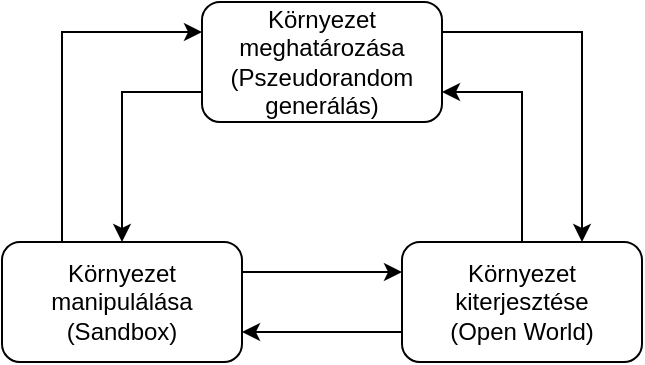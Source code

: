 <mxfile version="24.7.8">
  <diagram name="Page-1" id="LMdi5cEbA6-JFnNUmCrz">
    <mxGraphModel dx="819" dy="483" grid="1" gridSize="10" guides="1" tooltips="1" connect="1" arrows="1" fold="1" page="1" pageScale="1" pageWidth="850" pageHeight="1100" math="0" shadow="0">
      <root>
        <mxCell id="0" />
        <mxCell id="1" parent="0" />
        <mxCell id="LPqRybfHKYkECLfE41IW-5" style="edgeStyle=orthogonalEdgeStyle;rounded=0;orthogonalLoop=1;jettySize=auto;html=1;exitX=1;exitY=0.25;exitDx=0;exitDy=0;entryX=0;entryY=0.25;entryDx=0;entryDy=0;" edge="1" parent="1" source="LPqRybfHKYkECLfE41IW-1" target="LPqRybfHKYkECLfE41IW-3">
          <mxGeometry relative="1" as="geometry" />
        </mxCell>
        <mxCell id="LPqRybfHKYkECLfE41IW-9" style="edgeStyle=orthogonalEdgeStyle;rounded=0;orthogonalLoop=1;jettySize=auto;html=1;exitX=0.25;exitY=0;exitDx=0;exitDy=0;entryX=0;entryY=0.25;entryDx=0;entryDy=0;" edge="1" parent="1" source="LPqRybfHKYkECLfE41IW-1" target="LPqRybfHKYkECLfE41IW-2">
          <mxGeometry relative="1" as="geometry" />
        </mxCell>
        <mxCell id="LPqRybfHKYkECLfE41IW-1" value="Környezet manipulálása&lt;div&gt;(Sandbox)&lt;/div&gt;" style="rounded=1;whiteSpace=wrap;html=1;" vertex="1" parent="1">
          <mxGeometry x="260" y="460" width="120" height="60" as="geometry" />
        </mxCell>
        <mxCell id="LPqRybfHKYkECLfE41IW-4" style="edgeStyle=orthogonalEdgeStyle;rounded=0;orthogonalLoop=1;jettySize=auto;html=1;exitX=0;exitY=0.75;exitDx=0;exitDy=0;entryX=0.5;entryY=0;entryDx=0;entryDy=0;" edge="1" parent="1" source="LPqRybfHKYkECLfE41IW-2" target="LPqRybfHKYkECLfE41IW-1">
          <mxGeometry relative="1" as="geometry" />
        </mxCell>
        <mxCell id="LPqRybfHKYkECLfE41IW-7" style="edgeStyle=orthogonalEdgeStyle;rounded=0;orthogonalLoop=1;jettySize=auto;html=1;exitX=1;exitY=0.25;exitDx=0;exitDy=0;entryX=0.75;entryY=0;entryDx=0;entryDy=0;" edge="1" parent="1" source="LPqRybfHKYkECLfE41IW-2" target="LPqRybfHKYkECLfE41IW-3">
          <mxGeometry relative="1" as="geometry" />
        </mxCell>
        <mxCell id="LPqRybfHKYkECLfE41IW-2" value="Környezet meghatározása&lt;br&gt;(Pszeudorandom generálás)" style="rounded=1;whiteSpace=wrap;html=1;" vertex="1" parent="1">
          <mxGeometry x="360" y="340" width="120" height="60" as="geometry" />
        </mxCell>
        <mxCell id="LPqRybfHKYkECLfE41IW-6" style="edgeStyle=orthogonalEdgeStyle;rounded=0;orthogonalLoop=1;jettySize=auto;html=1;exitX=0.5;exitY=0;exitDx=0;exitDy=0;entryX=1;entryY=0.75;entryDx=0;entryDy=0;" edge="1" parent="1" source="LPqRybfHKYkECLfE41IW-3" target="LPqRybfHKYkECLfE41IW-2">
          <mxGeometry relative="1" as="geometry" />
        </mxCell>
        <mxCell id="LPqRybfHKYkECLfE41IW-8" style="edgeStyle=orthogonalEdgeStyle;rounded=0;orthogonalLoop=1;jettySize=auto;html=1;exitX=0;exitY=0.75;exitDx=0;exitDy=0;entryX=1;entryY=0.75;entryDx=0;entryDy=0;" edge="1" parent="1" source="LPqRybfHKYkECLfE41IW-3" target="LPqRybfHKYkECLfE41IW-1">
          <mxGeometry relative="1" as="geometry" />
        </mxCell>
        <mxCell id="LPqRybfHKYkECLfE41IW-3" value="Környezet kiterjesztése&lt;div&gt;(Open World)&lt;/div&gt;" style="rounded=1;whiteSpace=wrap;html=1;" vertex="1" parent="1">
          <mxGeometry x="460" y="460" width="120" height="60" as="geometry" />
        </mxCell>
      </root>
    </mxGraphModel>
  </diagram>
</mxfile>
